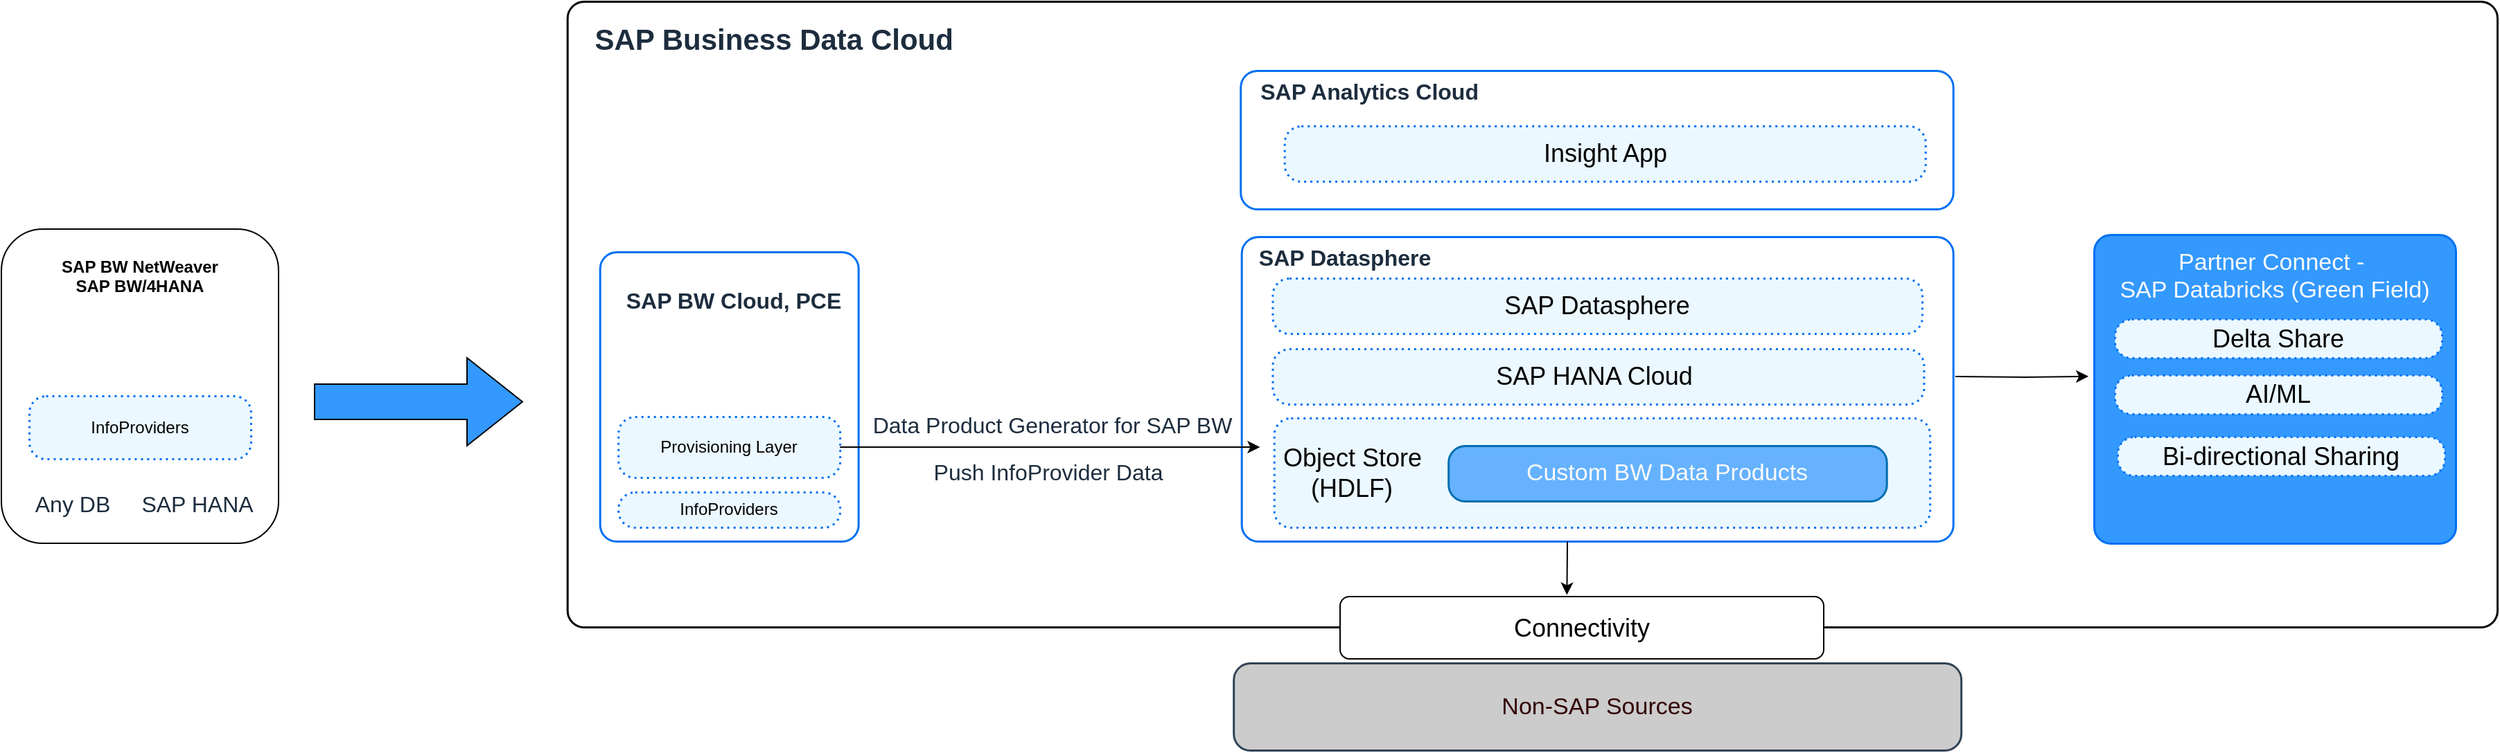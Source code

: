 <mxfile version="26.2.13">
  <diagram name="Page-1" id="WPdJK6UoSyrPu70Qkxo5">
    <mxGraphModel dx="2334" dy="-122" grid="0" gridSize="10" guides="1" tooltips="1" connect="1" arrows="1" fold="1" page="0" pageScale="1" pageWidth="827" pageHeight="1169" math="0" shadow="0">
      <root>
        <mxCell id="0" />
        <mxCell id="1" parent="0" />
        <mxCell id="c1Hqn0Iyyu-yD7bxTVWq-1" value="&lt;b&gt;SAP BW NetWeaver&lt;/b&gt;&lt;div&gt;&lt;b&gt;SAP BW/4HANA&lt;/b&gt;&lt;/div&gt;&lt;div&gt;&lt;br&gt;&lt;/div&gt;&lt;div&gt;&lt;br&gt;&lt;/div&gt;&lt;div&gt;&lt;br&gt;&lt;/div&gt;&lt;div&gt;&lt;br&gt;&lt;/div&gt;&lt;div&gt;&lt;br&gt;&lt;/div&gt;&lt;div&gt;&lt;br&gt;&lt;/div&gt;&lt;div&gt;&lt;br&gt;&lt;/div&gt;&lt;div&gt;&lt;br&gt;&lt;/div&gt;&lt;div&gt;&lt;br&gt;&lt;/div&gt;&lt;div&gt;&lt;br&gt;&lt;/div&gt;&lt;div&gt;&lt;br&gt;&lt;/div&gt;" style="rounded=1;whiteSpace=wrap;html=1;" parent="1" vertex="1">
          <mxGeometry x="-878" y="1093.5" width="200" height="227" as="geometry" />
        </mxCell>
        <mxCell id="h9L52XwyiUI2S6i_91ug-1" value="" style="rounded=1;whiteSpace=wrap;html=1;arcSize=24;absoluteArcSize=1;imageWidth=64;imageHeight=64;strokeWidth=1.5;fontFamily=Arial;" parent="1" vertex="1">
          <mxGeometry x="-469.66" y="929" width="1392.66" height="452" as="geometry" />
        </mxCell>
        <mxCell id="h9L52XwyiUI2S6i_91ug-2" value="&lt;font face=&quot;arial&quot; style=&quot;font-size: 21px;&quot;&gt;&lt;b style=&quot;&quot;&gt;SAP Business Data Cloud&amp;nbsp;&lt;/b&gt;&lt;/font&gt;" style="text;html=1;align=center;verticalAlign=middle;resizable=0;points=[[0,0.5,0,0,0],[0.5,0,0,0,0],[0.5,1,0,0,0],[1,0.5,0,0,0]];autosize=1;strokeColor=none;fillColor=none;fontSize=12;fontColor=#1D2D3E;fontFamily=Helvetica;" parent="1" vertex="1">
          <mxGeometry x="-463.0" y="936" width="290" height="40" as="geometry" />
        </mxCell>
        <mxCell id="h9L52XwyiUI2S6i_91ug-3" value="" style="rounded=1;whiteSpace=wrap;html=1;strokeColor=#0070F2;fillColor=#ffffff;arcSize=24;absoluteArcSize=1;imageWidth=64;imageHeight=64;strokeWidth=1.5;" parent="1" vertex="1">
          <mxGeometry x="-446.16" y="1110" width="186.5" height="209" as="geometry" />
        </mxCell>
        <mxCell id="h9L52XwyiUI2S6i_91ug-4" value="&lt;font face=&quot;arial&quot; style=&quot;font-size: 16px;&quot;&gt;&lt;b style=&quot;font-size: 16px;&quot;&gt;SAP BW Cloud, PCE&lt;/b&gt;&lt;/font&gt;" style="text;html=1;align=center;verticalAlign=middle;resizable=0;points=[[0,0.5,0,0,0],[0.5,0,0,0,0],[0.5,1,0,0,0],[1,0.5,0,0,0]];autosize=1;strokeColor=none;fillColor=none;fontSize=12;fontColor=#1D2D3E;fontFamily=Helvetica;" parent="1" vertex="1">
          <mxGeometry x="-439.66" y="1130" width="180" height="30" as="geometry" />
        </mxCell>
        <mxCell id="h9L52XwyiUI2S6i_91ug-5" value="InfoProviders" style="rounded=1;whiteSpace=wrap;html=1;strokeColor=#0070F2;fillColor=#EBF8FF;arcSize=24;absoluteArcSize=1;imageWidth=64;imageHeight=64;strokeWidth=1.5;dashed=1;dashPattern=1 2;" parent="1" vertex="1">
          <mxGeometry x="-432.91" y="1283.5" width="160" height="25.5" as="geometry" />
        </mxCell>
        <mxCell id="h9L52XwyiUI2S6i_91ug-6" value="" style="rounded=1;whiteSpace=wrap;html=1;strokeColor=#0070F2;fillColor=#ffffff;arcSize=24;absoluteArcSize=1;imageWidth=64;imageHeight=64;strokeWidth=1.5;" parent="1" vertex="1">
          <mxGeometry x="16.84" y="1099" width="513.5" height="220" as="geometry" />
        </mxCell>
        <mxCell id="h9L52XwyiUI2S6i_91ug-7" value="&lt;font face=&quot;arial&quot; style=&quot;font-size: 16px;&quot;&gt;&lt;b style=&quot;font-size: 16px;&quot;&gt;SAP Datasphere&lt;/b&gt;&lt;/font&gt;" style="text;html=1;align=center;verticalAlign=middle;resizable=0;points=[[0,0.5,0,0,0],[0.5,0,0,0,0],[0.5,1,0,0,0],[1,0.5,0,0,0]];autosize=1;strokeColor=none;fillColor=none;fontSize=12;fontColor=#1D2D3E;fontFamily=Helvetica;" parent="1" vertex="1">
          <mxGeometry x="16.09" y="1099" width="150" height="30" as="geometry" />
        </mxCell>
        <mxCell id="h9L52XwyiUI2S6i_91ug-8" value="" style="rounded=1;whiteSpace=wrap;html=1;strokeColor=#0070F2;fillColor=#ffffff;arcSize=24;absoluteArcSize=1;imageWidth=64;imageHeight=64;strokeWidth=1.5;" parent="1" vertex="1">
          <mxGeometry x="16.09" y="979" width="514.25" height="100" as="geometry" />
        </mxCell>
        <mxCell id="h9L52XwyiUI2S6i_91ug-9" value="&lt;font face=&quot;arial&quot; style=&quot;font-size: 16px;&quot;&gt;&lt;b style=&quot;font-size: 16px;&quot;&gt;SAP Analytics Cloud&amp;nbsp;&lt;/b&gt;&lt;/font&gt;" style="text;html=1;align=center;verticalAlign=middle;resizable=0;points=[[0,0.5,0,0,0],[0.5,0,0,0,0],[0.5,1,0,0,0],[1,0.5,0,0,0]];autosize=1;strokeColor=none;fillColor=none;fontSize=12;fontColor=#1D2D3E;fontFamily=Helvetica;" parent="1" vertex="1">
          <mxGeometry x="16.09" y="979" width="190" height="30" as="geometry" />
        </mxCell>
        <mxCell id="h9L52XwyiUI2S6i_91ug-10" value="&lt;font style=&quot;color: light-dark(rgb(250, 250, 250), rgb(237, 237, 237)); font-size: 17px;&quot;&gt;Partner Connect -&amp;nbsp;&lt;/font&gt;&lt;div&gt;&lt;font style=&quot;color: light-dark(rgb(250, 250, 250), rgb(237, 237, 237)); font-size: 17px;&quot;&gt;SAP Databricks (Green Field)&lt;/font&gt;&lt;/div&gt;&lt;div&gt;&lt;div&gt;&lt;font style=&quot;color: light-dark(rgb(250, 250, 250), rgb(237, 237, 237)); font-size: 17px;&quot;&gt;&lt;br&gt;&lt;/font&gt;&lt;/div&gt;&lt;div&gt;&lt;font style=&quot;color: light-dark(rgb(250, 250, 250), rgb(237, 237, 237)); font-size: 17px;&quot;&gt;&lt;br&gt;&lt;/font&gt;&lt;/div&gt;&lt;div&gt;&lt;font style=&quot;color: light-dark(rgb(250, 250, 250), rgb(237, 237, 237)); font-size: 17px;&quot;&gt;&lt;br&gt;&lt;/font&gt;&lt;/div&gt;&lt;div&gt;&lt;font style=&quot;color: light-dark(rgb(250, 250, 250), rgb(237, 237, 237)); font-size: 17px;&quot;&gt;&lt;br&gt;&lt;/font&gt;&lt;/div&gt;&lt;div&gt;&lt;font style=&quot;color: light-dark(rgb(250, 250, 250), rgb(237, 237, 237)); font-size: 17px;&quot;&gt;&lt;br&gt;&lt;/font&gt;&lt;/div&gt;&lt;div&gt;&lt;font style=&quot;color: light-dark(rgb(250, 250, 250), rgb(237, 237, 237)); font-size: 17px;&quot;&gt;&lt;br&gt;&lt;/font&gt;&lt;/div&gt;&lt;div&gt;&lt;font style=&quot;color: light-dark(rgb(250, 250, 250), rgb(237, 237, 237)); font-size: 17px;&quot;&gt;&lt;br&gt;&lt;/font&gt;&lt;/div&gt;&lt;div&gt;&lt;font style=&quot;color: light-dark(rgb(250, 250, 250), rgb(237, 237, 237)); font-size: 17px;&quot;&gt;&lt;br&gt;&lt;/font&gt;&lt;/div&gt;&lt;/div&gt;" style="rounded=1;whiteSpace=wrap;html=1;strokeColor=#0070F2;fillColor=#3399FF;arcSize=24;absoluteArcSize=1;imageWidth=64;imageHeight=64;strokeWidth=1.5;" parent="1" vertex="1">
          <mxGeometry x="632" y="1097.5" width="261" height="223" as="geometry" />
        </mxCell>
        <mxCell id="h9L52XwyiUI2S6i_91ug-11" value="&lt;font style=&quot;font-size: 18px;&quot;&gt;Insight App&lt;/font&gt;" style="rounded=1;whiteSpace=wrap;html=1;strokeColor=#0070F2;fillColor=#EBF8FF;arcSize=24;absoluteArcSize=1;imageWidth=64;imageHeight=64;strokeWidth=1.5;dashed=1;dashPattern=1 2;" parent="1" vertex="1">
          <mxGeometry x="47.84" y="1019" width="462.5" height="40" as="geometry" />
        </mxCell>
        <mxCell id="h9L52XwyiUI2S6i_91ug-12" value="&lt;font style=&quot;font-size: 18px;&quot;&gt;SAP Datasphere&lt;/font&gt;&lt;span style=&quot;color: rgba(0, 0, 0, 0); font-family: monospace; font-size: 0px; text-align: start; text-wrap: nowrap;&quot;&gt;%3CmxGraphModel%3E%3Croot%3E%3CmxCell%20id%3D%220%22%2F%3E%3CmxCell%20id%3D%221%22%20parent%3D%220%22%2F%3E%3CmxCell%20id%3D%222%22%20value%3D%22%26lt%3Bfont%20style%3D%26quot%3Bfont-size%3A%2018px%3B%26quot%3B%26gt%3BInsight%20App%26lt%3B%2Ffont%26gt%3B%22%20style%3D%22rounded%3D1%3BwhiteSpace%3Dwrap%3Bhtml%3D1%3BstrokeColor%3D%230070F2%3BfillColor%3D%23EBF8FF%3BarcSize%3D24%3BabsoluteArcSize%3D1%3BimageWidth%3D64%3BimageHeight%3D64%3BstrokeWidth%3D1.5%3Bdashed%3D1%3BdashPattern%3D1%202%3B%22%20vertex%3D%221%22%20parent%3D%221%22%3E%3CmxGeometry%20x%3D%22-62.5%22%20y%3D%22-340%22%20width%3D%22462.5%22%20height%3D%2240%22%20as%3D%22geometry%22%2F%3E%3C%2FmxCell%3E%3C%2Froot%3E%3C%2FmxGraphModel%3E&lt;/span&gt;" style="rounded=1;whiteSpace=wrap;html=1;strokeColor=#0070F2;fillColor=#EBF8FF;arcSize=24;absoluteArcSize=1;imageWidth=64;imageHeight=64;strokeWidth=1.5;dashed=1;dashPattern=1 2;" parent="1" vertex="1">
          <mxGeometry x="39.22" y="1129" width="468.75" height="40" as="geometry" />
        </mxCell>
        <mxCell id="h9L52XwyiUI2S6i_91ug-13" value="&lt;span style=&quot;font-size: 18px;&quot;&gt;SAP HANA Cloud&amp;nbsp;&lt;/span&gt;" style="rounded=1;whiteSpace=wrap;html=1;strokeColor=#0070F2;fillColor=#EBF8FF;arcSize=24;absoluteArcSize=1;imageWidth=64;imageHeight=64;strokeWidth=1.5;dashed=1;dashPattern=1 2;" parent="1" vertex="1">
          <mxGeometry x="39.22" y="1180" width="470" height="40" as="geometry" />
        </mxCell>
        <mxCell id="h9L52XwyiUI2S6i_91ug-14" value="&lt;span style=&quot;font-size: 18px;&quot;&gt;&amp;nbsp;Object Store&lt;/span&gt;&lt;div&gt;&lt;span style=&quot;font-size: 18px;&quot;&gt;&amp;nbsp; &amp;nbsp; &amp;nbsp;(HDLF)&lt;/span&gt;&lt;/div&gt;" style="rounded=1;whiteSpace=wrap;html=1;strokeColor=#0070F2;fillColor=#EBF8FF;arcSize=24;absoluteArcSize=1;imageWidth=64;imageHeight=64;strokeWidth=1.5;dashed=1;dashPattern=1 2;align=left;" parent="1" vertex="1">
          <mxGeometry x="40.34" y="1230" width="473.25" height="79" as="geometry" />
        </mxCell>
        <mxCell id="h9L52XwyiUI2S6i_91ug-15" value="&lt;font style=&quot;color: light-dark(rgb(250, 250, 250), rgb(237, 237, 237)); font-size: 17px;&quot;&gt;Custom BW Data Products&lt;/font&gt;" style="rounded=1;whiteSpace=wrap;html=1;strokeColor=#006EAF;fillColor=#66B2FF;arcSize=24;absoluteArcSize=1;imageWidth=64;imageHeight=64;strokeWidth=1.5;fontColor=#ffffff;" parent="1" vertex="1">
          <mxGeometry x="166.09" y="1250" width="316.25" height="40" as="geometry" />
        </mxCell>
        <mxCell id="h9L52XwyiUI2S6i_91ug-16" value="&lt;font face=&quot;arial&quot; style=&quot;font-size: 16px;&quot;&gt;&lt;span style=&quot;font-size: 16px;&quot;&gt;Data Product Generator for SAP BW&lt;/span&gt;&lt;/font&gt;" style="text;html=1;align=center;verticalAlign=middle;resizable=0;points=[[0,0.5,0,0,0],[0.5,0,0,0,0],[0.5,1,0,0,0],[1,0.5,0,0,0]];autosize=1;strokeColor=none;fillColor=none;fontSize=12;fontColor=#1D2D3E;fontFamily=Helvetica;" parent="1" vertex="1">
          <mxGeometry x="-259.66" y="1220" width="280" height="30" as="geometry" />
        </mxCell>
        <mxCell id="h9L52XwyiUI2S6i_91ug-17" value="Provisioning Layer" style="rounded=1;whiteSpace=wrap;html=1;strokeColor=#0070F2;fillColor=#EBF8FF;arcSize=24;absoluteArcSize=1;imageWidth=64;imageHeight=64;strokeWidth=1.5;dashed=1;dashPattern=1 2;" parent="1" vertex="1">
          <mxGeometry x="-432.91" y="1229" width="160" height="44" as="geometry" />
        </mxCell>
        <mxCell id="h9L52XwyiUI2S6i_91ug-18" style="edgeStyle=orthogonalEdgeStyle;rounded=0;orthogonalLoop=1;jettySize=auto;html=1;entryX=0.026;entryY=0.691;entryDx=0;entryDy=0;entryPerimeter=0;" parent="1" source="h9L52XwyiUI2S6i_91ug-17" target="h9L52XwyiUI2S6i_91ug-6" edge="1">
          <mxGeometry relative="1" as="geometry" />
        </mxCell>
        <mxCell id="h9L52XwyiUI2S6i_91ug-19" value="&lt;font face=&quot;arial&quot; style=&quot;font-size: 16px;&quot;&gt;&lt;span style=&quot;font-size: 16px;&quot;&gt;Push InfoProvider Data&lt;/span&gt;&lt;/font&gt;" style="text;html=1;align=center;verticalAlign=middle;resizable=0;points=[[0,0.5,0,0,0],[0.5,0,0,0,0],[0.5,1,0,0,0],[1,0.5,0,0,0]];autosize=1;strokeColor=none;fillColor=none;fontSize=12;fontColor=#1D2D3E;fontFamily=Helvetica;" parent="1" vertex="1">
          <mxGeometry x="-214.16" y="1253.5" width="183" height="31" as="geometry" />
        </mxCell>
        <mxCell id="h9L52XwyiUI2S6i_91ug-20" value="&lt;span style=&quot;font-size: 18px;&quot;&gt;Delta Share&lt;/span&gt;" style="rounded=1;whiteSpace=wrap;html=1;strokeColor=#0070F2;fillColor=#EBF8FF;arcSize=24;absoluteArcSize=1;imageWidth=64;imageHeight=64;strokeWidth=1.5;dashed=1;dashPattern=1 2;" parent="1" vertex="1">
          <mxGeometry x="647" y="1158.5" width="236" height="28" as="geometry" />
        </mxCell>
        <mxCell id="h9L52XwyiUI2S6i_91ug-21" value="&lt;span style=&quot;font-size: 18px;&quot;&gt;AI/ML&lt;/span&gt;&lt;span style=&quot;color: rgba(0, 0, 0, 0); font-family: monospace; font-size: 0px; text-align: start; text-wrap: nowrap;&quot;&gt;%3CmxGraphModel%3E%3Croot%3E%3CmxCell%20id%3D%220%22%2F%3E%3CmxCell%20id%3D%221%22%20parent%3D%220%22%2F%3E%3CmxCell%20id%3D%222%22%20value%3D%22%26lt%3Bspan%20style%3D%26quot%3Bfont-size%3A%2018px%3B%26quot%3B%26gt%3BDelta%20Share%26lt%3B%2Fspan%26gt%3B%22%20style%3D%22rounded%3D1%3BwhiteSpace%3Dwrap%3Bhtml%3D1%3BstrokeColor%3D%230070F2%3BfillColor%3D%23EBF8FF%3BarcSize%3D24%3BabsoluteArcSize%3D1%3BimageWidth%3D64%3BimageHeight%3D64%3BstrokeWidth%3D1.5%3Bdashed%3D1%3BdashPattern%3D1%202%3B%22%20vertex%3D%221%22%20parent%3D%221%22%3E%3CmxGeometry%20x%3D%22729%22%20y%3D%221160%22%20width%3D%22236%22%20height%3D%2228%22%20as%3D%22geometry%22%2F%3E%3C%2FmxCell%3E%3C%2Froot%3E%3C%2FmxGraphModel%3E&lt;/span&gt;" style="rounded=1;whiteSpace=wrap;html=1;strokeColor=#0070F2;fillColor=#EBF8FF;arcSize=24;absoluteArcSize=1;imageWidth=64;imageHeight=64;strokeWidth=1.5;dashed=1;dashPattern=1 2;" parent="1" vertex="1">
          <mxGeometry x="647" y="1199" width="236" height="28" as="geometry" />
        </mxCell>
        <mxCell id="h9L52XwyiUI2S6i_91ug-22" value="&lt;span style=&quot;font-size: 18px;&quot;&gt;Bi-directional Sharing&lt;/span&gt;" style="rounded=1;whiteSpace=wrap;html=1;strokeColor=#0070F2;fillColor=#EBF8FF;arcSize=24;absoluteArcSize=1;imageWidth=64;imageHeight=64;strokeWidth=1.5;dashed=1;dashPattern=1 2;" parent="1" vertex="1">
          <mxGeometry x="649" y="1243.5" width="236" height="28" as="geometry" />
        </mxCell>
        <mxCell id="h9L52XwyiUI2S6i_91ug-23" style="edgeStyle=orthogonalEdgeStyle;rounded=0;orthogonalLoop=1;jettySize=auto;html=1;entryX=-0.015;entryY=0.459;entryDx=0;entryDy=0;entryPerimeter=0;" parent="1" target="h9L52XwyiUI2S6i_91ug-10" edge="1">
          <mxGeometry relative="1" as="geometry">
            <mxPoint x="532" y="1200" as="sourcePoint" />
          </mxGeometry>
        </mxCell>
        <mxCell id="h9L52XwyiUI2S6i_91ug-24" value="" style="html=1;shadow=0;dashed=0;align=center;verticalAlign=middle;shape=mxgraph.arrows2.arrow;dy=0.6;dx=40;notch=0;fillColor=#3399FF;" parent="1" vertex="1">
          <mxGeometry x="-652" y="1186.5" width="150" height="63.5" as="geometry" />
        </mxCell>
        <mxCell id="h9L52XwyiUI2S6i_91ug-25" value="InfoProviders" style="rounded=1;whiteSpace=wrap;html=1;strokeColor=#0070F2;fillColor=#EBF8FF;arcSize=24;absoluteArcSize=1;imageWidth=64;imageHeight=64;strokeWidth=1.5;dashed=1;dashPattern=1 2;" parent="1" vertex="1">
          <mxGeometry x="-858" y="1214" width="160" height="45.5" as="geometry" />
        </mxCell>
        <mxCell id="h9L52XwyiUI2S6i_91ug-26" value="&lt;font face=&quot;arial&quot; style=&quot;font-size: 16px;&quot;&gt;&lt;span style=&quot;font-size: 16px;&quot;&gt;Any DB&lt;/span&gt;&lt;/font&gt;" style="text;html=1;align=center;verticalAlign=middle;resizable=0;points=[[0,0.5,0,0,0],[0.5,0,0,0,0],[0.5,1,0,0,0],[1,0.5,0,0,0]];autosize=1;strokeColor=none;fillColor=none;fontSize=12;fontColor=#1D2D3E;fontFamily=Helvetica;" parent="1" vertex="1">
          <mxGeometry x="-863" y="1276" width="72" height="31" as="geometry" />
        </mxCell>
        <mxCell id="h9L52XwyiUI2S6i_91ug-27" value="&lt;font face=&quot;arial&quot; style=&quot;font-size: 16px;&quot;&gt;&lt;span style=&quot;font-size: 16px;&quot;&gt;SAP HANA&lt;/span&gt;&lt;/font&gt;" style="text;html=1;align=center;verticalAlign=middle;resizable=0;points=[[0,0.5,0,0,0],[0.5,0,0,0,0],[0.5,1,0,0,0],[1,0.5,0,0,0]];autosize=1;strokeColor=none;fillColor=none;fontSize=12;fontColor=#1D2D3E;fontFamily=Helvetica;" parent="1" vertex="1">
          <mxGeometry x="-787" y="1276" width="99" height="31" as="geometry" />
        </mxCell>
        <mxCell id="h9L52XwyiUI2S6i_91ug-28" value="&lt;div&gt;&lt;div&gt;&lt;font style=&quot;font-size: 17px; color: light-dark(rgb(51, 0, 0), rgb(237, 237, 237));&quot;&gt;Non-SAP Sources&lt;/font&gt;&lt;/div&gt;&lt;/div&gt;" style="rounded=1;whiteSpace=wrap;html=1;strokeColor=#314354;fillColor=#CCCCCC;arcSize=24;absoluteArcSize=1;imageWidth=64;imageHeight=64;strokeWidth=1.5;fontColor=#ffffff;" parent="1" vertex="1">
          <mxGeometry x="11.09" y="1407" width="525" height="63" as="geometry" />
        </mxCell>
        <mxCell id="h9L52XwyiUI2S6i_91ug-29" value="&lt;font style=&quot;font-size: 18px;&quot;&gt;Connectivity&lt;/font&gt;" style="rounded=1;whiteSpace=wrap;html=1;" parent="1" vertex="1">
          <mxGeometry x="88" y="1359" width="349" height="45" as="geometry" />
        </mxCell>
        <mxCell id="h9L52XwyiUI2S6i_91ug-30" style="edgeStyle=orthogonalEdgeStyle;rounded=0;orthogonalLoop=1;jettySize=auto;html=1;entryX=0.469;entryY=-0.027;entryDx=0;entryDy=0;entryPerimeter=0;exitX=0.458;exitY=1.001;exitDx=0;exitDy=0;exitPerimeter=0;" parent="1" source="h9L52XwyiUI2S6i_91ug-6" target="h9L52XwyiUI2S6i_91ug-29" edge="1">
          <mxGeometry relative="1" as="geometry" />
        </mxCell>
      </root>
    </mxGraphModel>
  </diagram>
</mxfile>
